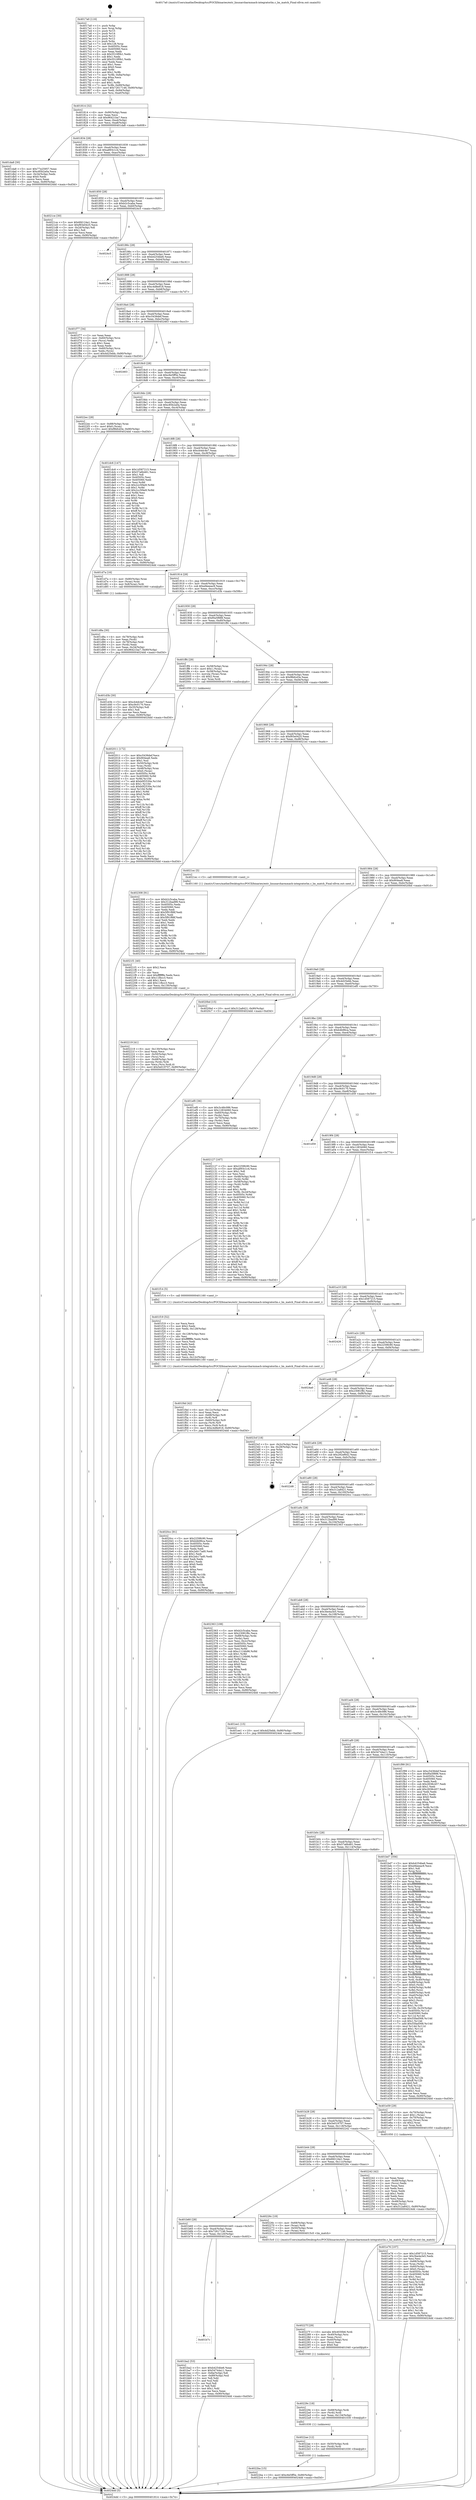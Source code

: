 digraph "0x4017a0" {
  label = "0x4017a0 (/mnt/c/Users/mathe/Desktop/tcc/POCII/binaries/extr_linuxarcharmmach-integratorlm.c_lm_match_Final-ollvm.out::main(0))"
  labelloc = "t"
  node[shape=record]

  Entry [label="",width=0.3,height=0.3,shape=circle,fillcolor=black,style=filled]
  "0x401814" [label="{
     0x401814 [32]\l
     | [instrs]\l
     &nbsp;&nbsp;0x401814 \<+6\>: mov -0x90(%rbp),%eax\l
     &nbsp;&nbsp;0x40181a \<+2\>: mov %eax,%ecx\l
     &nbsp;&nbsp;0x40181c \<+6\>: sub $0x96421ba7,%ecx\l
     &nbsp;&nbsp;0x401822 \<+6\>: mov %eax,-0xa4(%rbp)\l
     &nbsp;&nbsp;0x401828 \<+6\>: mov %ecx,-0xa8(%rbp)\l
     &nbsp;&nbsp;0x40182e \<+6\>: je 0000000000401da8 \<main+0x608\>\l
  }"]
  "0x401da8" [label="{
     0x401da8 [30]\l
     | [instrs]\l
     &nbsp;&nbsp;0x401da8 \<+5\>: mov $0x77e25957,%eax\l
     &nbsp;&nbsp;0x401dad \<+5\>: mov $0xc85b2a0a,%ecx\l
     &nbsp;&nbsp;0x401db2 \<+3\>: mov -0x34(%rbp),%edx\l
     &nbsp;&nbsp;0x401db5 \<+3\>: cmp $0x0,%edx\l
     &nbsp;&nbsp;0x401db8 \<+3\>: cmove %ecx,%eax\l
     &nbsp;&nbsp;0x401dbb \<+6\>: mov %eax,-0x90(%rbp)\l
     &nbsp;&nbsp;0x401dc1 \<+5\>: jmp 00000000004024dd \<main+0xd3d\>\l
  }"]
  "0x401834" [label="{
     0x401834 [28]\l
     | [instrs]\l
     &nbsp;&nbsp;0x401834 \<+5\>: jmp 0000000000401839 \<main+0x99\>\l
     &nbsp;&nbsp;0x401839 \<+6\>: mov -0xa4(%rbp),%eax\l
     &nbsp;&nbsp;0x40183f \<+5\>: sub $0xa893c1c4,%eax\l
     &nbsp;&nbsp;0x401844 \<+6\>: mov %eax,-0xac(%rbp)\l
     &nbsp;&nbsp;0x40184a \<+6\>: je 00000000004021ce \<main+0xa2e\>\l
  }"]
  Exit [label="",width=0.3,height=0.3,shape=circle,fillcolor=black,style=filled,peripheries=2]
  "0x4021ce" [label="{
     0x4021ce [30]\l
     | [instrs]\l
     &nbsp;&nbsp;0x4021ce \<+5\>: mov $0x6fd124e1,%eax\l
     &nbsp;&nbsp;0x4021d3 \<+5\>: mov $0xf93e0425,%ecx\l
     &nbsp;&nbsp;0x4021d8 \<+3\>: mov -0x2d(%rbp),%dl\l
     &nbsp;&nbsp;0x4021db \<+3\>: test $0x1,%dl\l
     &nbsp;&nbsp;0x4021de \<+3\>: cmovne %ecx,%eax\l
     &nbsp;&nbsp;0x4021e1 \<+6\>: mov %eax,-0x90(%rbp)\l
     &nbsp;&nbsp;0x4021e7 \<+5\>: jmp 00000000004024dd \<main+0xd3d\>\l
  }"]
  "0x401850" [label="{
     0x401850 [28]\l
     | [instrs]\l
     &nbsp;&nbsp;0x401850 \<+5\>: jmp 0000000000401855 \<main+0xb5\>\l
     &nbsp;&nbsp;0x401855 \<+6\>: mov -0xa4(%rbp),%eax\l
     &nbsp;&nbsp;0x40185b \<+5\>: sub $0xb2c5caba,%eax\l
     &nbsp;&nbsp;0x401860 \<+6\>: mov %eax,-0xb0(%rbp)\l
     &nbsp;&nbsp;0x401866 \<+6\>: je 00000000004024c5 \<main+0xd25\>\l
  }"]
  "0x4022ba" [label="{
     0x4022ba [15]\l
     | [instrs]\l
     &nbsp;&nbsp;0x4022ba \<+10\>: movl $0xc6e5ff5e,-0x90(%rbp)\l
     &nbsp;&nbsp;0x4022c4 \<+5\>: jmp 00000000004024dd \<main+0xd3d\>\l
  }"]
  "0x4024c5" [label="{
     0x4024c5\l
  }", style=dashed]
  "0x40186c" [label="{
     0x40186c [28]\l
     | [instrs]\l
     &nbsp;&nbsp;0x40186c \<+5\>: jmp 0000000000401871 \<main+0xd1\>\l
     &nbsp;&nbsp;0x401871 \<+6\>: mov -0xa4(%rbp),%eax\l
     &nbsp;&nbsp;0x401877 \<+5\>: sub $0xb4254be6,%eax\l
     &nbsp;&nbsp;0x40187c \<+6\>: mov %eax,-0xb4(%rbp)\l
     &nbsp;&nbsp;0x401882 \<+6\>: je 00000000004023e1 \<main+0xc41\>\l
  }"]
  "0x4022ae" [label="{
     0x4022ae [12]\l
     | [instrs]\l
     &nbsp;&nbsp;0x4022ae \<+4\>: mov -0x50(%rbp),%rdi\l
     &nbsp;&nbsp;0x4022b2 \<+3\>: mov (%rdi),%rdi\l
     &nbsp;&nbsp;0x4022b5 \<+5\>: call 0000000000401030 \<free@plt\>\l
     | [calls]\l
     &nbsp;&nbsp;0x401030 \{1\} (unknown)\l
  }"]
  "0x4023e1" [label="{
     0x4023e1\l
  }", style=dashed]
  "0x401888" [label="{
     0x401888 [28]\l
     | [instrs]\l
     &nbsp;&nbsp;0x401888 \<+5\>: jmp 000000000040188d \<main+0xed\>\l
     &nbsp;&nbsp;0x40188d \<+6\>: mov -0xa4(%rbp),%eax\l
     &nbsp;&nbsp;0x401893 \<+5\>: sub $0xc4d8e918,%eax\l
     &nbsp;&nbsp;0x401898 \<+6\>: mov %eax,-0xb8(%rbp)\l
     &nbsp;&nbsp;0x40189e \<+6\>: je 0000000000401f77 \<main+0x7d7\>\l
  }"]
  "0x40229c" [label="{
     0x40229c [18]\l
     | [instrs]\l
     &nbsp;&nbsp;0x40229c \<+4\>: mov -0x68(%rbp),%rdi\l
     &nbsp;&nbsp;0x4022a0 \<+3\>: mov (%rdi),%rdi\l
     &nbsp;&nbsp;0x4022a3 \<+6\>: mov %eax,-0x134(%rbp)\l
     &nbsp;&nbsp;0x4022a9 \<+5\>: call 0000000000401030 \<free@plt\>\l
     | [calls]\l
     &nbsp;&nbsp;0x401030 \{1\} (unknown)\l
  }"]
  "0x401f77" [label="{
     0x401f77 [34]\l
     | [instrs]\l
     &nbsp;&nbsp;0x401f77 \<+2\>: xor %eax,%eax\l
     &nbsp;&nbsp;0x401f79 \<+4\>: mov -0x60(%rbp),%rcx\l
     &nbsp;&nbsp;0x401f7d \<+2\>: mov (%rcx),%edx\l
     &nbsp;&nbsp;0x401f7f \<+3\>: sub $0x1,%eax\l
     &nbsp;&nbsp;0x401f82 \<+2\>: sub %eax,%edx\l
     &nbsp;&nbsp;0x401f84 \<+4\>: mov -0x60(%rbp),%rcx\l
     &nbsp;&nbsp;0x401f88 \<+2\>: mov %edx,(%rcx)\l
     &nbsp;&nbsp;0x401f8a \<+10\>: movl $0x4d25ebb,-0x90(%rbp)\l
     &nbsp;&nbsp;0x401f94 \<+5\>: jmp 00000000004024dd \<main+0xd3d\>\l
  }"]
  "0x4018a4" [label="{
     0x4018a4 [28]\l
     | [instrs]\l
     &nbsp;&nbsp;0x4018a4 \<+5\>: jmp 00000000004018a9 \<main+0x109\>\l
     &nbsp;&nbsp;0x4018a9 \<+6\>: mov -0xa4(%rbp),%eax\l
     &nbsp;&nbsp;0x4018af \<+5\>: sub $0xc5436def,%eax\l
     &nbsp;&nbsp;0x4018b4 \<+6\>: mov %eax,-0xbc(%rbp)\l
     &nbsp;&nbsp;0x4018ba \<+6\>: je 0000000000402463 \<main+0xcc3\>\l
  }"]
  "0x40227f" [label="{
     0x40227f [29]\l
     | [instrs]\l
     &nbsp;&nbsp;0x40227f \<+10\>: movabs $0x4030b6,%rdi\l
     &nbsp;&nbsp;0x402289 \<+4\>: mov -0x40(%rbp),%rsi\l
     &nbsp;&nbsp;0x40228d \<+2\>: mov %eax,(%rsi)\l
     &nbsp;&nbsp;0x40228f \<+4\>: mov -0x40(%rbp),%rsi\l
     &nbsp;&nbsp;0x402293 \<+2\>: mov (%rsi),%esi\l
     &nbsp;&nbsp;0x402295 \<+2\>: mov $0x0,%al\l
     &nbsp;&nbsp;0x402297 \<+5\>: call 0000000000401040 \<printf@plt\>\l
     | [calls]\l
     &nbsp;&nbsp;0x401040 \{1\} (unknown)\l
  }"]
  "0x402463" [label="{
     0x402463\l
  }", style=dashed]
  "0x4018c0" [label="{
     0x4018c0 [28]\l
     | [instrs]\l
     &nbsp;&nbsp;0x4018c0 \<+5\>: jmp 00000000004018c5 \<main+0x125\>\l
     &nbsp;&nbsp;0x4018c5 \<+6\>: mov -0xa4(%rbp),%eax\l
     &nbsp;&nbsp;0x4018cb \<+5\>: sub $0xc6e5ff5e,%eax\l
     &nbsp;&nbsp;0x4018d0 \<+6\>: mov %eax,-0xc0(%rbp)\l
     &nbsp;&nbsp;0x4018d6 \<+6\>: je 00000000004022ec \<main+0xb4c\>\l
  }"]
  "0x402219" [label="{
     0x402219 [41]\l
     | [instrs]\l
     &nbsp;&nbsp;0x402219 \<+6\>: mov -0x130(%rbp),%ecx\l
     &nbsp;&nbsp;0x40221f \<+3\>: imul %eax,%ecx\l
     &nbsp;&nbsp;0x402222 \<+4\>: mov -0x50(%rbp),%rsi\l
     &nbsp;&nbsp;0x402226 \<+3\>: mov (%rsi),%rsi\l
     &nbsp;&nbsp;0x402229 \<+4\>: mov -0x48(%rbp),%rdi\l
     &nbsp;&nbsp;0x40222d \<+3\>: movslq (%rdi),%rdi\l
     &nbsp;&nbsp;0x402230 \<+3\>: mov %ecx,(%rsi,%rdi,4)\l
     &nbsp;&nbsp;0x402233 \<+10\>: movl $0x5e019707,-0x90(%rbp)\l
     &nbsp;&nbsp;0x40223d \<+5\>: jmp 00000000004024dd \<main+0xd3d\>\l
  }"]
  "0x4022ec" [label="{
     0x4022ec [28]\l
     | [instrs]\l
     &nbsp;&nbsp;0x4022ec \<+7\>: mov -0x88(%rbp),%rax\l
     &nbsp;&nbsp;0x4022f3 \<+6\>: movl $0x0,(%rax)\l
     &nbsp;&nbsp;0x4022f9 \<+10\>: movl $0xf8bfcd3e,-0x90(%rbp)\l
     &nbsp;&nbsp;0x402303 \<+5\>: jmp 00000000004024dd \<main+0xd3d\>\l
  }"]
  "0x4018dc" [label="{
     0x4018dc [28]\l
     | [instrs]\l
     &nbsp;&nbsp;0x4018dc \<+5\>: jmp 00000000004018e1 \<main+0x141\>\l
     &nbsp;&nbsp;0x4018e1 \<+6\>: mov -0xa4(%rbp),%eax\l
     &nbsp;&nbsp;0x4018e7 \<+5\>: sub $0xc85b2a0a,%eax\l
     &nbsp;&nbsp;0x4018ec \<+6\>: mov %eax,-0xc4(%rbp)\l
     &nbsp;&nbsp;0x4018f2 \<+6\>: je 0000000000401dc6 \<main+0x626\>\l
  }"]
  "0x4021f1" [label="{
     0x4021f1 [40]\l
     | [instrs]\l
     &nbsp;&nbsp;0x4021f1 \<+5\>: mov $0x2,%ecx\l
     &nbsp;&nbsp;0x4021f6 \<+1\>: cltd\l
     &nbsp;&nbsp;0x4021f7 \<+2\>: idiv %ecx\l
     &nbsp;&nbsp;0x4021f9 \<+6\>: imul $0xfffffffe,%edx,%ecx\l
     &nbsp;&nbsp;0x4021ff \<+6\>: sub $0x11fbcc3,%ecx\l
     &nbsp;&nbsp;0x402205 \<+3\>: add $0x1,%ecx\l
     &nbsp;&nbsp;0x402208 \<+6\>: add $0x11fbcc3,%ecx\l
     &nbsp;&nbsp;0x40220e \<+6\>: mov %ecx,-0x130(%rbp)\l
     &nbsp;&nbsp;0x402214 \<+5\>: call 0000000000401160 \<next_i\>\l
     | [calls]\l
     &nbsp;&nbsp;0x401160 \{1\} (/mnt/c/Users/mathe/Desktop/tcc/POCII/binaries/extr_linuxarcharmmach-integratorlm.c_lm_match_Final-ollvm.out::next_i)\l
  }"]
  "0x401dc6" [label="{
     0x401dc6 [147]\l
     | [instrs]\l
     &nbsp;&nbsp;0x401dc6 \<+5\>: mov $0x1d587215,%eax\l
     &nbsp;&nbsp;0x401dcb \<+5\>: mov $0x57a6b461,%ecx\l
     &nbsp;&nbsp;0x401dd0 \<+2\>: mov $0x1,%dl\l
     &nbsp;&nbsp;0x401dd2 \<+7\>: mov 0x40505c,%esi\l
     &nbsp;&nbsp;0x401dd9 \<+7\>: mov 0x405060,%edi\l
     &nbsp;&nbsp;0x401de0 \<+3\>: mov %esi,%r8d\l
     &nbsp;&nbsp;0x401de3 \<+7\>: sub $0x2cc5f4e9,%r8d\l
     &nbsp;&nbsp;0x401dea \<+4\>: sub $0x1,%r8d\l
     &nbsp;&nbsp;0x401dee \<+7\>: add $0x2cc5f4e9,%r8d\l
     &nbsp;&nbsp;0x401df5 \<+4\>: imul %r8d,%esi\l
     &nbsp;&nbsp;0x401df9 \<+3\>: and $0x1,%esi\l
     &nbsp;&nbsp;0x401dfc \<+3\>: cmp $0x0,%esi\l
     &nbsp;&nbsp;0x401dff \<+4\>: sete %r9b\l
     &nbsp;&nbsp;0x401e03 \<+3\>: cmp $0xa,%edi\l
     &nbsp;&nbsp;0x401e06 \<+4\>: setl %r10b\l
     &nbsp;&nbsp;0x401e0a \<+3\>: mov %r9b,%r11b\l
     &nbsp;&nbsp;0x401e0d \<+4\>: xor $0xff,%r11b\l
     &nbsp;&nbsp;0x401e11 \<+3\>: mov %r10b,%bl\l
     &nbsp;&nbsp;0x401e14 \<+3\>: xor $0xff,%bl\l
     &nbsp;&nbsp;0x401e17 \<+3\>: xor $0x1,%dl\l
     &nbsp;&nbsp;0x401e1a \<+3\>: mov %r11b,%r14b\l
     &nbsp;&nbsp;0x401e1d \<+4\>: and $0xff,%r14b\l
     &nbsp;&nbsp;0x401e21 \<+3\>: and %dl,%r9b\l
     &nbsp;&nbsp;0x401e24 \<+3\>: mov %bl,%r15b\l
     &nbsp;&nbsp;0x401e27 \<+4\>: and $0xff,%r15b\l
     &nbsp;&nbsp;0x401e2b \<+3\>: and %dl,%r10b\l
     &nbsp;&nbsp;0x401e2e \<+3\>: or %r9b,%r14b\l
     &nbsp;&nbsp;0x401e31 \<+3\>: or %r10b,%r15b\l
     &nbsp;&nbsp;0x401e34 \<+3\>: xor %r15b,%r14b\l
     &nbsp;&nbsp;0x401e37 \<+3\>: or %bl,%r11b\l
     &nbsp;&nbsp;0x401e3a \<+4\>: xor $0xff,%r11b\l
     &nbsp;&nbsp;0x401e3e \<+3\>: or $0x1,%dl\l
     &nbsp;&nbsp;0x401e41 \<+3\>: and %dl,%r11b\l
     &nbsp;&nbsp;0x401e44 \<+3\>: or %r11b,%r14b\l
     &nbsp;&nbsp;0x401e47 \<+4\>: test $0x1,%r14b\l
     &nbsp;&nbsp;0x401e4b \<+3\>: cmovne %ecx,%eax\l
     &nbsp;&nbsp;0x401e4e \<+6\>: mov %eax,-0x90(%rbp)\l
     &nbsp;&nbsp;0x401e54 \<+5\>: jmp 00000000004024dd \<main+0xd3d\>\l
  }"]
  "0x4018f8" [label="{
     0x4018f8 [28]\l
     | [instrs]\l
     &nbsp;&nbsp;0x4018f8 \<+5\>: jmp 00000000004018fd \<main+0x15d\>\l
     &nbsp;&nbsp;0x4018fd \<+6\>: mov -0xa4(%rbp),%eax\l
     &nbsp;&nbsp;0x401903 \<+5\>: sub $0xcb4dc4e7,%eax\l
     &nbsp;&nbsp;0x401908 \<+6\>: mov %eax,-0xc8(%rbp)\l
     &nbsp;&nbsp;0x40190e \<+6\>: je 0000000000401d7a \<main+0x5da\>\l
  }"]
  "0x402011" [label="{
     0x402011 [172]\l
     | [instrs]\l
     &nbsp;&nbsp;0x402011 \<+5\>: mov $0xc5436def,%ecx\l
     &nbsp;&nbsp;0x402016 \<+5\>: mov $0x904ea8,%edx\l
     &nbsp;&nbsp;0x40201b \<+3\>: mov $0x1,%sil\l
     &nbsp;&nbsp;0x40201e \<+4\>: mov -0x50(%rbp),%rdi\l
     &nbsp;&nbsp;0x402022 \<+3\>: mov %rax,(%rdi)\l
     &nbsp;&nbsp;0x402025 \<+4\>: mov -0x48(%rbp),%rax\l
     &nbsp;&nbsp;0x402029 \<+6\>: movl $0x0,(%rax)\l
     &nbsp;&nbsp;0x40202f \<+8\>: mov 0x40505c,%r8d\l
     &nbsp;&nbsp;0x402037 \<+8\>: mov 0x405060,%r9d\l
     &nbsp;&nbsp;0x40203f \<+3\>: mov %r8d,%r10d\l
     &nbsp;&nbsp;0x402042 \<+7\>: add $0xb0f2530e,%r10d\l
     &nbsp;&nbsp;0x402049 \<+4\>: sub $0x1,%r10d\l
     &nbsp;&nbsp;0x40204d \<+7\>: sub $0xb0f2530e,%r10d\l
     &nbsp;&nbsp;0x402054 \<+4\>: imul %r10d,%r8d\l
     &nbsp;&nbsp;0x402058 \<+4\>: and $0x1,%r8d\l
     &nbsp;&nbsp;0x40205c \<+4\>: cmp $0x0,%r8d\l
     &nbsp;&nbsp;0x402060 \<+4\>: sete %r11b\l
     &nbsp;&nbsp;0x402064 \<+4\>: cmp $0xa,%r9d\l
     &nbsp;&nbsp;0x402068 \<+3\>: setl %bl\l
     &nbsp;&nbsp;0x40206b \<+3\>: mov %r11b,%r14b\l
     &nbsp;&nbsp;0x40206e \<+4\>: xor $0xff,%r14b\l
     &nbsp;&nbsp;0x402072 \<+3\>: mov %bl,%r15b\l
     &nbsp;&nbsp;0x402075 \<+4\>: xor $0xff,%r15b\l
     &nbsp;&nbsp;0x402079 \<+4\>: xor $0x1,%sil\l
     &nbsp;&nbsp;0x40207d \<+3\>: mov %r14b,%r12b\l
     &nbsp;&nbsp;0x402080 \<+4\>: and $0xff,%r12b\l
     &nbsp;&nbsp;0x402084 \<+3\>: and %sil,%r11b\l
     &nbsp;&nbsp;0x402087 \<+3\>: mov %r15b,%r13b\l
     &nbsp;&nbsp;0x40208a \<+4\>: and $0xff,%r13b\l
     &nbsp;&nbsp;0x40208e \<+3\>: and %sil,%bl\l
     &nbsp;&nbsp;0x402091 \<+3\>: or %r11b,%r12b\l
     &nbsp;&nbsp;0x402094 \<+3\>: or %bl,%r13b\l
     &nbsp;&nbsp;0x402097 \<+3\>: xor %r13b,%r12b\l
     &nbsp;&nbsp;0x40209a \<+3\>: or %r15b,%r14b\l
     &nbsp;&nbsp;0x40209d \<+4\>: xor $0xff,%r14b\l
     &nbsp;&nbsp;0x4020a1 \<+4\>: or $0x1,%sil\l
     &nbsp;&nbsp;0x4020a5 \<+3\>: and %sil,%r14b\l
     &nbsp;&nbsp;0x4020a8 \<+3\>: or %r14b,%r12b\l
     &nbsp;&nbsp;0x4020ab \<+4\>: test $0x1,%r12b\l
     &nbsp;&nbsp;0x4020af \<+3\>: cmovne %edx,%ecx\l
     &nbsp;&nbsp;0x4020b2 \<+6\>: mov %ecx,-0x90(%rbp)\l
     &nbsp;&nbsp;0x4020b8 \<+5\>: jmp 00000000004024dd \<main+0xd3d\>\l
  }"]
  "0x401d7a" [label="{
     0x401d7a [16]\l
     | [instrs]\l
     &nbsp;&nbsp;0x401d7a \<+4\>: mov -0x80(%rbp),%rax\l
     &nbsp;&nbsp;0x401d7e \<+3\>: mov (%rax),%rax\l
     &nbsp;&nbsp;0x401d81 \<+4\>: mov 0x8(%rax),%rdi\l
     &nbsp;&nbsp;0x401d85 \<+5\>: call 0000000000401060 \<atoi@plt\>\l
     | [calls]\l
     &nbsp;&nbsp;0x401060 \{1\} (unknown)\l
  }"]
  "0x401914" [label="{
     0x401914 [28]\l
     | [instrs]\l
     &nbsp;&nbsp;0x401914 \<+5\>: jmp 0000000000401919 \<main+0x179\>\l
     &nbsp;&nbsp;0x401919 \<+6\>: mov -0xa4(%rbp),%eax\l
     &nbsp;&nbsp;0x40191f \<+5\>: sub $0xe9eeeac9,%eax\l
     &nbsp;&nbsp;0x401924 \<+6\>: mov %eax,-0xcc(%rbp)\l
     &nbsp;&nbsp;0x40192a \<+6\>: je 0000000000401d3b \<main+0x59b\>\l
  }"]
  "0x401f4d" [label="{
     0x401f4d [42]\l
     | [instrs]\l
     &nbsp;&nbsp;0x401f4d \<+6\>: mov -0x12c(%rbp),%ecx\l
     &nbsp;&nbsp;0x401f53 \<+3\>: imul %eax,%ecx\l
     &nbsp;&nbsp;0x401f56 \<+4\>: mov -0x68(%rbp),%r8\l
     &nbsp;&nbsp;0x401f5a \<+3\>: mov (%r8),%r8\l
     &nbsp;&nbsp;0x401f5d \<+4\>: mov -0x60(%rbp),%r9\l
     &nbsp;&nbsp;0x401f61 \<+3\>: movslq (%r9),%r9\l
     &nbsp;&nbsp;0x401f64 \<+4\>: mov %ecx,(%r8,%r9,4)\l
     &nbsp;&nbsp;0x401f68 \<+10\>: movl $0xc4d8e918,-0x90(%rbp)\l
     &nbsp;&nbsp;0x401f72 \<+5\>: jmp 00000000004024dd \<main+0xd3d\>\l
  }"]
  "0x401d3b" [label="{
     0x401d3b [30]\l
     | [instrs]\l
     &nbsp;&nbsp;0x401d3b \<+5\>: mov $0xcb4dc4e7,%eax\l
     &nbsp;&nbsp;0x401d40 \<+5\>: mov $0xc9c0170,%ecx\l
     &nbsp;&nbsp;0x401d45 \<+3\>: mov -0x35(%rbp),%dl\l
     &nbsp;&nbsp;0x401d48 \<+3\>: test $0x1,%dl\l
     &nbsp;&nbsp;0x401d4b \<+3\>: cmovne %ecx,%eax\l
     &nbsp;&nbsp;0x401d4e \<+6\>: mov %eax,-0x90(%rbp)\l
     &nbsp;&nbsp;0x401d54 \<+5\>: jmp 00000000004024dd \<main+0xd3d\>\l
  }"]
  "0x401930" [label="{
     0x401930 [28]\l
     | [instrs]\l
     &nbsp;&nbsp;0x401930 \<+5\>: jmp 0000000000401935 \<main+0x195\>\l
     &nbsp;&nbsp;0x401935 \<+6\>: mov -0xa4(%rbp),%eax\l
     &nbsp;&nbsp;0x40193b \<+5\>: sub $0xf0a5f888,%eax\l
     &nbsp;&nbsp;0x401940 \<+6\>: mov %eax,-0xd0(%rbp)\l
     &nbsp;&nbsp;0x401946 \<+6\>: je 0000000000401ff4 \<main+0x854\>\l
  }"]
  "0x401f19" [label="{
     0x401f19 [52]\l
     | [instrs]\l
     &nbsp;&nbsp;0x401f19 \<+2\>: xor %ecx,%ecx\l
     &nbsp;&nbsp;0x401f1b \<+5\>: mov $0x2,%edx\l
     &nbsp;&nbsp;0x401f20 \<+6\>: mov %edx,-0x128(%rbp)\l
     &nbsp;&nbsp;0x401f26 \<+1\>: cltd\l
     &nbsp;&nbsp;0x401f27 \<+6\>: mov -0x128(%rbp),%esi\l
     &nbsp;&nbsp;0x401f2d \<+2\>: idiv %esi\l
     &nbsp;&nbsp;0x401f2f \<+6\>: imul $0xfffffffe,%edx,%edx\l
     &nbsp;&nbsp;0x401f35 \<+2\>: mov %ecx,%edi\l
     &nbsp;&nbsp;0x401f37 \<+2\>: sub %edx,%edi\l
     &nbsp;&nbsp;0x401f39 \<+2\>: mov %ecx,%edx\l
     &nbsp;&nbsp;0x401f3b \<+3\>: sub $0x1,%edx\l
     &nbsp;&nbsp;0x401f3e \<+2\>: add %edx,%edi\l
     &nbsp;&nbsp;0x401f40 \<+2\>: sub %edi,%ecx\l
     &nbsp;&nbsp;0x401f42 \<+6\>: mov %ecx,-0x12c(%rbp)\l
     &nbsp;&nbsp;0x401f48 \<+5\>: call 0000000000401160 \<next_i\>\l
     | [calls]\l
     &nbsp;&nbsp;0x401160 \{1\} (/mnt/c/Users/mathe/Desktop/tcc/POCII/binaries/extr_linuxarcharmmach-integratorlm.c_lm_match_Final-ollvm.out::next_i)\l
  }"]
  "0x401ff4" [label="{
     0x401ff4 [29]\l
     | [instrs]\l
     &nbsp;&nbsp;0x401ff4 \<+4\>: mov -0x58(%rbp),%rax\l
     &nbsp;&nbsp;0x401ff8 \<+6\>: movl $0x1,(%rax)\l
     &nbsp;&nbsp;0x401ffe \<+4\>: mov -0x58(%rbp),%rax\l
     &nbsp;&nbsp;0x402002 \<+3\>: movslq (%rax),%rax\l
     &nbsp;&nbsp;0x402005 \<+4\>: shl $0x2,%rax\l
     &nbsp;&nbsp;0x402009 \<+3\>: mov %rax,%rdi\l
     &nbsp;&nbsp;0x40200c \<+5\>: call 0000000000401050 \<malloc@plt\>\l
     | [calls]\l
     &nbsp;&nbsp;0x401050 \{1\} (unknown)\l
  }"]
  "0x40194c" [label="{
     0x40194c [28]\l
     | [instrs]\l
     &nbsp;&nbsp;0x40194c \<+5\>: jmp 0000000000401951 \<main+0x1b1\>\l
     &nbsp;&nbsp;0x401951 \<+6\>: mov -0xa4(%rbp),%eax\l
     &nbsp;&nbsp;0x401957 \<+5\>: sub $0xf8bfcd3e,%eax\l
     &nbsp;&nbsp;0x40195c \<+6\>: mov %eax,-0xd4(%rbp)\l
     &nbsp;&nbsp;0x401962 \<+6\>: je 0000000000402308 \<main+0xb68\>\l
  }"]
  "0x401e76" [label="{
     0x401e76 [107]\l
     | [instrs]\l
     &nbsp;&nbsp;0x401e76 \<+5\>: mov $0x1d587215,%ecx\l
     &nbsp;&nbsp;0x401e7b \<+5\>: mov $0x3be4a3e5,%edx\l
     &nbsp;&nbsp;0x401e80 \<+2\>: xor %esi,%esi\l
     &nbsp;&nbsp;0x401e82 \<+4\>: mov -0x68(%rbp),%rdi\l
     &nbsp;&nbsp;0x401e86 \<+3\>: mov %rax,(%rdi)\l
     &nbsp;&nbsp;0x401e89 \<+4\>: mov -0x60(%rbp),%rax\l
     &nbsp;&nbsp;0x401e8d \<+6\>: movl $0x0,(%rax)\l
     &nbsp;&nbsp;0x401e93 \<+8\>: mov 0x40505c,%r8d\l
     &nbsp;&nbsp;0x401e9b \<+8\>: mov 0x405060,%r9d\l
     &nbsp;&nbsp;0x401ea3 \<+3\>: sub $0x1,%esi\l
     &nbsp;&nbsp;0x401ea6 \<+3\>: mov %r8d,%r10d\l
     &nbsp;&nbsp;0x401ea9 \<+3\>: add %esi,%r10d\l
     &nbsp;&nbsp;0x401eac \<+4\>: imul %r10d,%r8d\l
     &nbsp;&nbsp;0x401eb0 \<+4\>: and $0x1,%r8d\l
     &nbsp;&nbsp;0x401eb4 \<+4\>: cmp $0x0,%r8d\l
     &nbsp;&nbsp;0x401eb8 \<+4\>: sete %r11b\l
     &nbsp;&nbsp;0x401ebc \<+4\>: cmp $0xa,%r9d\l
     &nbsp;&nbsp;0x401ec0 \<+3\>: setl %bl\l
     &nbsp;&nbsp;0x401ec3 \<+3\>: mov %r11b,%r14b\l
     &nbsp;&nbsp;0x401ec6 \<+3\>: and %bl,%r14b\l
     &nbsp;&nbsp;0x401ec9 \<+3\>: xor %bl,%r11b\l
     &nbsp;&nbsp;0x401ecc \<+3\>: or %r11b,%r14b\l
     &nbsp;&nbsp;0x401ecf \<+4\>: test $0x1,%r14b\l
     &nbsp;&nbsp;0x401ed3 \<+3\>: cmovne %edx,%ecx\l
     &nbsp;&nbsp;0x401ed6 \<+6\>: mov %ecx,-0x90(%rbp)\l
     &nbsp;&nbsp;0x401edc \<+5\>: jmp 00000000004024dd \<main+0xd3d\>\l
  }"]
  "0x402308" [label="{
     0x402308 [91]\l
     | [instrs]\l
     &nbsp;&nbsp;0x402308 \<+5\>: mov $0xb2c5caba,%eax\l
     &nbsp;&nbsp;0x40230d \<+5\>: mov $0x312bad99,%ecx\l
     &nbsp;&nbsp;0x402312 \<+7\>: mov 0x40505c,%edx\l
     &nbsp;&nbsp;0x402319 \<+7\>: mov 0x405060,%esi\l
     &nbsp;&nbsp;0x402320 \<+2\>: mov %edx,%edi\l
     &nbsp;&nbsp;0x402322 \<+6\>: add $0x5f91f88f,%edi\l
     &nbsp;&nbsp;0x402328 \<+3\>: sub $0x1,%edi\l
     &nbsp;&nbsp;0x40232b \<+6\>: sub $0x5f91f88f,%edi\l
     &nbsp;&nbsp;0x402331 \<+3\>: imul %edi,%edx\l
     &nbsp;&nbsp;0x402334 \<+3\>: and $0x1,%edx\l
     &nbsp;&nbsp;0x402337 \<+3\>: cmp $0x0,%edx\l
     &nbsp;&nbsp;0x40233a \<+4\>: sete %r8b\l
     &nbsp;&nbsp;0x40233e \<+3\>: cmp $0xa,%esi\l
     &nbsp;&nbsp;0x402341 \<+4\>: setl %r9b\l
     &nbsp;&nbsp;0x402345 \<+3\>: mov %r8b,%r10b\l
     &nbsp;&nbsp;0x402348 \<+3\>: and %r9b,%r10b\l
     &nbsp;&nbsp;0x40234b \<+3\>: xor %r9b,%r8b\l
     &nbsp;&nbsp;0x40234e \<+3\>: or %r8b,%r10b\l
     &nbsp;&nbsp;0x402351 \<+4\>: test $0x1,%r10b\l
     &nbsp;&nbsp;0x402355 \<+3\>: cmovne %ecx,%eax\l
     &nbsp;&nbsp;0x402358 \<+6\>: mov %eax,-0x90(%rbp)\l
     &nbsp;&nbsp;0x40235e \<+5\>: jmp 00000000004024dd \<main+0xd3d\>\l
  }"]
  "0x401968" [label="{
     0x401968 [28]\l
     | [instrs]\l
     &nbsp;&nbsp;0x401968 \<+5\>: jmp 000000000040196d \<main+0x1cd\>\l
     &nbsp;&nbsp;0x40196d \<+6\>: mov -0xa4(%rbp),%eax\l
     &nbsp;&nbsp;0x401973 \<+5\>: sub $0xf93e0425,%eax\l
     &nbsp;&nbsp;0x401978 \<+6\>: mov %eax,-0xd8(%rbp)\l
     &nbsp;&nbsp;0x40197e \<+6\>: je 00000000004021ec \<main+0xa4c\>\l
  }"]
  "0x401d8a" [label="{
     0x401d8a [30]\l
     | [instrs]\l
     &nbsp;&nbsp;0x401d8a \<+4\>: mov -0x78(%rbp),%rdi\l
     &nbsp;&nbsp;0x401d8e \<+2\>: mov %eax,(%rdi)\l
     &nbsp;&nbsp;0x401d90 \<+4\>: mov -0x78(%rbp),%rdi\l
     &nbsp;&nbsp;0x401d94 \<+2\>: mov (%rdi),%eax\l
     &nbsp;&nbsp;0x401d96 \<+3\>: mov %eax,-0x34(%rbp)\l
     &nbsp;&nbsp;0x401d99 \<+10\>: movl $0x96421ba7,-0x90(%rbp)\l
     &nbsp;&nbsp;0x401da3 \<+5\>: jmp 00000000004024dd \<main+0xd3d\>\l
  }"]
  "0x4021ec" [label="{
     0x4021ec [5]\l
     | [instrs]\l
     &nbsp;&nbsp;0x4021ec \<+5\>: call 0000000000401160 \<next_i\>\l
     | [calls]\l
     &nbsp;&nbsp;0x401160 \{1\} (/mnt/c/Users/mathe/Desktop/tcc/POCII/binaries/extr_linuxarcharmmach-integratorlm.c_lm_match_Final-ollvm.out::next_i)\l
  }"]
  "0x401984" [label="{
     0x401984 [28]\l
     | [instrs]\l
     &nbsp;&nbsp;0x401984 \<+5\>: jmp 0000000000401989 \<main+0x1e9\>\l
     &nbsp;&nbsp;0x401989 \<+6\>: mov -0xa4(%rbp),%eax\l
     &nbsp;&nbsp;0x40198f \<+5\>: sub $0x904ea8,%eax\l
     &nbsp;&nbsp;0x401994 \<+6\>: mov %eax,-0xdc(%rbp)\l
     &nbsp;&nbsp;0x40199a \<+6\>: je 00000000004020bd \<main+0x91d\>\l
  }"]
  "0x4017a0" [label="{
     0x4017a0 [116]\l
     | [instrs]\l
     &nbsp;&nbsp;0x4017a0 \<+1\>: push %rbp\l
     &nbsp;&nbsp;0x4017a1 \<+3\>: mov %rsp,%rbp\l
     &nbsp;&nbsp;0x4017a4 \<+2\>: push %r15\l
     &nbsp;&nbsp;0x4017a6 \<+2\>: push %r14\l
     &nbsp;&nbsp;0x4017a8 \<+2\>: push %r13\l
     &nbsp;&nbsp;0x4017aa \<+2\>: push %r12\l
     &nbsp;&nbsp;0x4017ac \<+1\>: push %rbx\l
     &nbsp;&nbsp;0x4017ad \<+7\>: sub $0x128,%rsp\l
     &nbsp;&nbsp;0x4017b4 \<+7\>: mov 0x40505c,%eax\l
     &nbsp;&nbsp;0x4017bb \<+7\>: mov 0x405060,%ecx\l
     &nbsp;&nbsp;0x4017c2 \<+2\>: mov %eax,%edx\l
     &nbsp;&nbsp;0x4017c4 \<+6\>: sub $0x5510f0b1,%edx\l
     &nbsp;&nbsp;0x4017ca \<+3\>: sub $0x1,%edx\l
     &nbsp;&nbsp;0x4017cd \<+6\>: add $0x5510f0b1,%edx\l
     &nbsp;&nbsp;0x4017d3 \<+3\>: imul %edx,%eax\l
     &nbsp;&nbsp;0x4017d6 \<+3\>: and $0x1,%eax\l
     &nbsp;&nbsp;0x4017d9 \<+3\>: cmp $0x0,%eax\l
     &nbsp;&nbsp;0x4017dc \<+4\>: sete %r8b\l
     &nbsp;&nbsp;0x4017e0 \<+4\>: and $0x1,%r8b\l
     &nbsp;&nbsp;0x4017e4 \<+7\>: mov %r8b,-0x8a(%rbp)\l
     &nbsp;&nbsp;0x4017eb \<+3\>: cmp $0xa,%ecx\l
     &nbsp;&nbsp;0x4017ee \<+4\>: setl %r8b\l
     &nbsp;&nbsp;0x4017f2 \<+4\>: and $0x1,%r8b\l
     &nbsp;&nbsp;0x4017f6 \<+7\>: mov %r8b,-0x89(%rbp)\l
     &nbsp;&nbsp;0x4017fd \<+10\>: movl $0x72617146,-0x90(%rbp)\l
     &nbsp;&nbsp;0x401807 \<+6\>: mov %edi,-0x94(%rbp)\l
     &nbsp;&nbsp;0x40180d \<+7\>: mov %rsi,-0xa0(%rbp)\l
  }"]
  "0x4020bd" [label="{
     0x4020bd [15]\l
     | [instrs]\l
     &nbsp;&nbsp;0x4020bd \<+10\>: movl $0x312a8421,-0x90(%rbp)\l
     &nbsp;&nbsp;0x4020c7 \<+5\>: jmp 00000000004024dd \<main+0xd3d\>\l
  }"]
  "0x4019a0" [label="{
     0x4019a0 [28]\l
     | [instrs]\l
     &nbsp;&nbsp;0x4019a0 \<+5\>: jmp 00000000004019a5 \<main+0x205\>\l
     &nbsp;&nbsp;0x4019a5 \<+6\>: mov -0xa4(%rbp),%eax\l
     &nbsp;&nbsp;0x4019ab \<+5\>: sub $0x4d25ebb,%eax\l
     &nbsp;&nbsp;0x4019b0 \<+6\>: mov %eax,-0xe0(%rbp)\l
     &nbsp;&nbsp;0x4019b6 \<+6\>: je 0000000000401ef0 \<main+0x750\>\l
  }"]
  "0x4024dd" [label="{
     0x4024dd [5]\l
     | [instrs]\l
     &nbsp;&nbsp;0x4024dd \<+5\>: jmp 0000000000401814 \<main+0x74\>\l
  }"]
  "0x401ef0" [label="{
     0x401ef0 [36]\l
     | [instrs]\l
     &nbsp;&nbsp;0x401ef0 \<+5\>: mov $0x3c48c086,%eax\l
     &nbsp;&nbsp;0x401ef5 \<+5\>: mov $0x12834060,%ecx\l
     &nbsp;&nbsp;0x401efa \<+4\>: mov -0x60(%rbp),%rdx\l
     &nbsp;&nbsp;0x401efe \<+2\>: mov (%rdx),%esi\l
     &nbsp;&nbsp;0x401f00 \<+4\>: mov -0x70(%rbp),%rdx\l
     &nbsp;&nbsp;0x401f04 \<+2\>: cmp (%rdx),%esi\l
     &nbsp;&nbsp;0x401f06 \<+3\>: cmovl %ecx,%eax\l
     &nbsp;&nbsp;0x401f09 \<+6\>: mov %eax,-0x90(%rbp)\l
     &nbsp;&nbsp;0x401f0f \<+5\>: jmp 00000000004024dd \<main+0xd3d\>\l
  }"]
  "0x4019bc" [label="{
     0x4019bc [28]\l
     | [instrs]\l
     &nbsp;&nbsp;0x4019bc \<+5\>: jmp 00000000004019c1 \<main+0x221\>\l
     &nbsp;&nbsp;0x4019c1 \<+6\>: mov -0xa4(%rbp),%eax\l
     &nbsp;&nbsp;0x4019c7 \<+5\>: sub $0xb4b96ca,%eax\l
     &nbsp;&nbsp;0x4019cc \<+6\>: mov %eax,-0xe4(%rbp)\l
     &nbsp;&nbsp;0x4019d2 \<+6\>: je 0000000000402127 \<main+0x987\>\l
  }"]
  "0x401b7c" [label="{
     0x401b7c\l
  }", style=dashed]
  "0x402127" [label="{
     0x402127 [167]\l
     | [instrs]\l
     &nbsp;&nbsp;0x402127 \<+5\>: mov $0x2259fc90,%eax\l
     &nbsp;&nbsp;0x40212c \<+5\>: mov $0xa893c1c4,%ecx\l
     &nbsp;&nbsp;0x402131 \<+2\>: mov $0x1,%dl\l
     &nbsp;&nbsp;0x402133 \<+2\>: xor %esi,%esi\l
     &nbsp;&nbsp;0x402135 \<+4\>: mov -0x48(%rbp),%rdi\l
     &nbsp;&nbsp;0x402139 \<+3\>: mov (%rdi),%r8d\l
     &nbsp;&nbsp;0x40213c \<+4\>: mov -0x58(%rbp),%rdi\l
     &nbsp;&nbsp;0x402140 \<+3\>: cmp (%rdi),%r8d\l
     &nbsp;&nbsp;0x402143 \<+4\>: setl %r9b\l
     &nbsp;&nbsp;0x402147 \<+4\>: and $0x1,%r9b\l
     &nbsp;&nbsp;0x40214b \<+4\>: mov %r9b,-0x2d(%rbp)\l
     &nbsp;&nbsp;0x40214f \<+8\>: mov 0x40505c,%r8d\l
     &nbsp;&nbsp;0x402157 \<+8\>: mov 0x405060,%r10d\l
     &nbsp;&nbsp;0x40215f \<+3\>: sub $0x1,%esi\l
     &nbsp;&nbsp;0x402162 \<+3\>: mov %r8d,%r11d\l
     &nbsp;&nbsp;0x402165 \<+3\>: add %esi,%r11d\l
     &nbsp;&nbsp;0x402168 \<+4\>: imul %r11d,%r8d\l
     &nbsp;&nbsp;0x40216c \<+4\>: and $0x1,%r8d\l
     &nbsp;&nbsp;0x402170 \<+4\>: cmp $0x0,%r8d\l
     &nbsp;&nbsp;0x402174 \<+4\>: sete %r9b\l
     &nbsp;&nbsp;0x402178 \<+4\>: cmp $0xa,%r10d\l
     &nbsp;&nbsp;0x40217c \<+3\>: setl %bl\l
     &nbsp;&nbsp;0x40217f \<+3\>: mov %r9b,%r14b\l
     &nbsp;&nbsp;0x402182 \<+4\>: xor $0xff,%r14b\l
     &nbsp;&nbsp;0x402186 \<+3\>: mov %bl,%r15b\l
     &nbsp;&nbsp;0x402189 \<+4\>: xor $0xff,%r15b\l
     &nbsp;&nbsp;0x40218d \<+3\>: xor $0x0,%dl\l
     &nbsp;&nbsp;0x402190 \<+3\>: mov %r14b,%r12b\l
     &nbsp;&nbsp;0x402193 \<+4\>: and $0x0,%r12b\l
     &nbsp;&nbsp;0x402197 \<+3\>: and %dl,%r9b\l
     &nbsp;&nbsp;0x40219a \<+3\>: mov %r15b,%r13b\l
     &nbsp;&nbsp;0x40219d \<+4\>: and $0x0,%r13b\l
     &nbsp;&nbsp;0x4021a1 \<+2\>: and %dl,%bl\l
     &nbsp;&nbsp;0x4021a3 \<+3\>: or %r9b,%r12b\l
     &nbsp;&nbsp;0x4021a6 \<+3\>: or %bl,%r13b\l
     &nbsp;&nbsp;0x4021a9 \<+3\>: xor %r13b,%r12b\l
     &nbsp;&nbsp;0x4021ac \<+3\>: or %r15b,%r14b\l
     &nbsp;&nbsp;0x4021af \<+4\>: xor $0xff,%r14b\l
     &nbsp;&nbsp;0x4021b3 \<+3\>: or $0x0,%dl\l
     &nbsp;&nbsp;0x4021b6 \<+3\>: and %dl,%r14b\l
     &nbsp;&nbsp;0x4021b9 \<+3\>: or %r14b,%r12b\l
     &nbsp;&nbsp;0x4021bc \<+4\>: test $0x1,%r12b\l
     &nbsp;&nbsp;0x4021c0 \<+3\>: cmovne %ecx,%eax\l
     &nbsp;&nbsp;0x4021c3 \<+6\>: mov %eax,-0x90(%rbp)\l
     &nbsp;&nbsp;0x4021c9 \<+5\>: jmp 00000000004024dd \<main+0xd3d\>\l
  }"]
  "0x4019d8" [label="{
     0x4019d8 [28]\l
     | [instrs]\l
     &nbsp;&nbsp;0x4019d8 \<+5\>: jmp 00000000004019dd \<main+0x23d\>\l
     &nbsp;&nbsp;0x4019dd \<+6\>: mov -0xa4(%rbp),%eax\l
     &nbsp;&nbsp;0x4019e3 \<+5\>: sub $0xc9c0170,%eax\l
     &nbsp;&nbsp;0x4019e8 \<+6\>: mov %eax,-0xe8(%rbp)\l
     &nbsp;&nbsp;0x4019ee \<+6\>: je 0000000000401d59 \<main+0x5b9\>\l
  }"]
  "0x401ba2" [label="{
     0x401ba2 [53]\l
     | [instrs]\l
     &nbsp;&nbsp;0x401ba2 \<+5\>: mov $0xb4254be6,%eax\l
     &nbsp;&nbsp;0x401ba7 \<+5\>: mov $0x54744a11,%ecx\l
     &nbsp;&nbsp;0x401bac \<+6\>: mov -0x8a(%rbp),%dl\l
     &nbsp;&nbsp;0x401bb2 \<+7\>: mov -0x89(%rbp),%sil\l
     &nbsp;&nbsp;0x401bb9 \<+3\>: mov %dl,%dil\l
     &nbsp;&nbsp;0x401bbc \<+3\>: and %sil,%dil\l
     &nbsp;&nbsp;0x401bbf \<+3\>: xor %sil,%dl\l
     &nbsp;&nbsp;0x401bc2 \<+3\>: or %dl,%dil\l
     &nbsp;&nbsp;0x401bc5 \<+4\>: test $0x1,%dil\l
     &nbsp;&nbsp;0x401bc9 \<+3\>: cmovne %ecx,%eax\l
     &nbsp;&nbsp;0x401bcc \<+6\>: mov %eax,-0x90(%rbp)\l
     &nbsp;&nbsp;0x401bd2 \<+5\>: jmp 00000000004024dd \<main+0xd3d\>\l
  }"]
  "0x401d59" [label="{
     0x401d59\l
  }", style=dashed]
  "0x4019f4" [label="{
     0x4019f4 [28]\l
     | [instrs]\l
     &nbsp;&nbsp;0x4019f4 \<+5\>: jmp 00000000004019f9 \<main+0x259\>\l
     &nbsp;&nbsp;0x4019f9 \<+6\>: mov -0xa4(%rbp),%eax\l
     &nbsp;&nbsp;0x4019ff \<+5\>: sub $0x12834060,%eax\l
     &nbsp;&nbsp;0x401a04 \<+6\>: mov %eax,-0xec(%rbp)\l
     &nbsp;&nbsp;0x401a0a \<+6\>: je 0000000000401f14 \<main+0x774\>\l
  }"]
  "0x401b60" [label="{
     0x401b60 [28]\l
     | [instrs]\l
     &nbsp;&nbsp;0x401b60 \<+5\>: jmp 0000000000401b65 \<main+0x3c5\>\l
     &nbsp;&nbsp;0x401b65 \<+6\>: mov -0xa4(%rbp),%eax\l
     &nbsp;&nbsp;0x401b6b \<+5\>: sub $0x72617146,%eax\l
     &nbsp;&nbsp;0x401b70 \<+6\>: mov %eax,-0x120(%rbp)\l
     &nbsp;&nbsp;0x401b76 \<+6\>: je 0000000000401ba2 \<main+0x402\>\l
  }"]
  "0x401f14" [label="{
     0x401f14 [5]\l
     | [instrs]\l
     &nbsp;&nbsp;0x401f14 \<+5\>: call 0000000000401160 \<next_i\>\l
     | [calls]\l
     &nbsp;&nbsp;0x401160 \{1\} (/mnt/c/Users/mathe/Desktop/tcc/POCII/binaries/extr_linuxarcharmmach-integratorlm.c_lm_match_Final-ollvm.out::next_i)\l
  }"]
  "0x401a10" [label="{
     0x401a10 [28]\l
     | [instrs]\l
     &nbsp;&nbsp;0x401a10 \<+5\>: jmp 0000000000401a15 \<main+0x275\>\l
     &nbsp;&nbsp;0x401a15 \<+6\>: mov -0xa4(%rbp),%eax\l
     &nbsp;&nbsp;0x401a1b \<+5\>: sub $0x1d587215,%eax\l
     &nbsp;&nbsp;0x401a20 \<+6\>: mov %eax,-0xf0(%rbp)\l
     &nbsp;&nbsp;0x401a26 \<+6\>: je 0000000000402426 \<main+0xc86\>\l
  }"]
  "0x40226c" [label="{
     0x40226c [19]\l
     | [instrs]\l
     &nbsp;&nbsp;0x40226c \<+4\>: mov -0x68(%rbp),%rax\l
     &nbsp;&nbsp;0x402270 \<+3\>: mov (%rax),%rdi\l
     &nbsp;&nbsp;0x402273 \<+4\>: mov -0x50(%rbp),%rax\l
     &nbsp;&nbsp;0x402277 \<+3\>: mov (%rax),%rsi\l
     &nbsp;&nbsp;0x40227a \<+5\>: call 00000000004015c0 \<lm_match\>\l
     | [calls]\l
     &nbsp;&nbsp;0x4015c0 \{1\} (/mnt/c/Users/mathe/Desktop/tcc/POCII/binaries/extr_linuxarcharmmach-integratorlm.c_lm_match_Final-ollvm.out::lm_match)\l
  }"]
  "0x402426" [label="{
     0x402426\l
  }", style=dashed]
  "0x401a2c" [label="{
     0x401a2c [28]\l
     | [instrs]\l
     &nbsp;&nbsp;0x401a2c \<+5\>: jmp 0000000000401a31 \<main+0x291\>\l
     &nbsp;&nbsp;0x401a31 \<+6\>: mov -0xa4(%rbp),%eax\l
     &nbsp;&nbsp;0x401a37 \<+5\>: sub $0x2259fc90,%eax\l
     &nbsp;&nbsp;0x401a3c \<+6\>: mov %eax,-0xf4(%rbp)\l
     &nbsp;&nbsp;0x401a42 \<+6\>: je 00000000004024a0 \<main+0xd00\>\l
  }"]
  "0x401b44" [label="{
     0x401b44 [28]\l
     | [instrs]\l
     &nbsp;&nbsp;0x401b44 \<+5\>: jmp 0000000000401b49 \<main+0x3a9\>\l
     &nbsp;&nbsp;0x401b49 \<+6\>: mov -0xa4(%rbp),%eax\l
     &nbsp;&nbsp;0x401b4f \<+5\>: sub $0x6fd124e1,%eax\l
     &nbsp;&nbsp;0x401b54 \<+6\>: mov %eax,-0x11c(%rbp)\l
     &nbsp;&nbsp;0x401b5a \<+6\>: je 000000000040226c \<main+0xacc\>\l
  }"]
  "0x4024a0" [label="{
     0x4024a0\l
  }", style=dashed]
  "0x401a48" [label="{
     0x401a48 [28]\l
     | [instrs]\l
     &nbsp;&nbsp;0x401a48 \<+5\>: jmp 0000000000401a4d \<main+0x2ad\>\l
     &nbsp;&nbsp;0x401a4d \<+6\>: mov -0xa4(%rbp),%eax\l
     &nbsp;&nbsp;0x401a53 \<+5\>: sub $0x23081f8c,%eax\l
     &nbsp;&nbsp;0x401a58 \<+6\>: mov %eax,-0xf8(%rbp)\l
     &nbsp;&nbsp;0x401a5e \<+6\>: je 00000000004023cf \<main+0xc2f\>\l
  }"]
  "0x402242" [label="{
     0x402242 [42]\l
     | [instrs]\l
     &nbsp;&nbsp;0x402242 \<+2\>: xor %eax,%eax\l
     &nbsp;&nbsp;0x402244 \<+4\>: mov -0x48(%rbp),%rcx\l
     &nbsp;&nbsp;0x402248 \<+2\>: mov (%rcx),%edx\l
     &nbsp;&nbsp;0x40224a \<+2\>: mov %eax,%esi\l
     &nbsp;&nbsp;0x40224c \<+2\>: sub %edx,%esi\l
     &nbsp;&nbsp;0x40224e \<+2\>: mov %eax,%edx\l
     &nbsp;&nbsp;0x402250 \<+3\>: sub $0x1,%edx\l
     &nbsp;&nbsp;0x402253 \<+2\>: add %edx,%esi\l
     &nbsp;&nbsp;0x402255 \<+2\>: sub %esi,%eax\l
     &nbsp;&nbsp;0x402257 \<+4\>: mov -0x48(%rbp),%rcx\l
     &nbsp;&nbsp;0x40225b \<+2\>: mov %eax,(%rcx)\l
     &nbsp;&nbsp;0x40225d \<+10\>: movl $0x312a8421,-0x90(%rbp)\l
     &nbsp;&nbsp;0x402267 \<+5\>: jmp 00000000004024dd \<main+0xd3d\>\l
  }"]
  "0x4023cf" [label="{
     0x4023cf [18]\l
     | [instrs]\l
     &nbsp;&nbsp;0x4023cf \<+3\>: mov -0x2c(%rbp),%eax\l
     &nbsp;&nbsp;0x4023d2 \<+4\>: lea -0x28(%rbp),%rsp\l
     &nbsp;&nbsp;0x4023d6 \<+1\>: pop %rbx\l
     &nbsp;&nbsp;0x4023d7 \<+2\>: pop %r12\l
     &nbsp;&nbsp;0x4023d9 \<+2\>: pop %r13\l
     &nbsp;&nbsp;0x4023db \<+2\>: pop %r14\l
     &nbsp;&nbsp;0x4023dd \<+2\>: pop %r15\l
     &nbsp;&nbsp;0x4023df \<+1\>: pop %rbp\l
     &nbsp;&nbsp;0x4023e0 \<+1\>: ret\l
  }"]
  "0x401a64" [label="{
     0x401a64 [28]\l
     | [instrs]\l
     &nbsp;&nbsp;0x401a64 \<+5\>: jmp 0000000000401a69 \<main+0x2c9\>\l
     &nbsp;&nbsp;0x401a69 \<+6\>: mov -0xa4(%rbp),%eax\l
     &nbsp;&nbsp;0x401a6f \<+5\>: sub $0x292ef642,%eax\l
     &nbsp;&nbsp;0x401a74 \<+6\>: mov %eax,-0xfc(%rbp)\l
     &nbsp;&nbsp;0x401a7a \<+6\>: je 00000000004022d8 \<main+0xb38\>\l
  }"]
  "0x401b28" [label="{
     0x401b28 [28]\l
     | [instrs]\l
     &nbsp;&nbsp;0x401b28 \<+5\>: jmp 0000000000401b2d \<main+0x38d\>\l
     &nbsp;&nbsp;0x401b2d \<+6\>: mov -0xa4(%rbp),%eax\l
     &nbsp;&nbsp;0x401b33 \<+5\>: sub $0x5e019707,%eax\l
     &nbsp;&nbsp;0x401b38 \<+6\>: mov %eax,-0x118(%rbp)\l
     &nbsp;&nbsp;0x401b3e \<+6\>: je 0000000000402242 \<main+0xaa2\>\l
  }"]
  "0x4022d8" [label="{
     0x4022d8\l
  }", style=dashed]
  "0x401a80" [label="{
     0x401a80 [28]\l
     | [instrs]\l
     &nbsp;&nbsp;0x401a80 \<+5\>: jmp 0000000000401a85 \<main+0x2e5\>\l
     &nbsp;&nbsp;0x401a85 \<+6\>: mov -0xa4(%rbp),%eax\l
     &nbsp;&nbsp;0x401a8b \<+5\>: sub $0x312a8421,%eax\l
     &nbsp;&nbsp;0x401a90 \<+6\>: mov %eax,-0x100(%rbp)\l
     &nbsp;&nbsp;0x401a96 \<+6\>: je 00000000004020cc \<main+0x92c\>\l
  }"]
  "0x401e59" [label="{
     0x401e59 [29]\l
     | [instrs]\l
     &nbsp;&nbsp;0x401e59 \<+4\>: mov -0x70(%rbp),%rax\l
     &nbsp;&nbsp;0x401e5d \<+6\>: movl $0x1,(%rax)\l
     &nbsp;&nbsp;0x401e63 \<+4\>: mov -0x70(%rbp),%rax\l
     &nbsp;&nbsp;0x401e67 \<+3\>: movslq (%rax),%rax\l
     &nbsp;&nbsp;0x401e6a \<+4\>: shl $0x2,%rax\l
     &nbsp;&nbsp;0x401e6e \<+3\>: mov %rax,%rdi\l
     &nbsp;&nbsp;0x401e71 \<+5\>: call 0000000000401050 \<malloc@plt\>\l
     | [calls]\l
     &nbsp;&nbsp;0x401050 \{1\} (unknown)\l
  }"]
  "0x4020cc" [label="{
     0x4020cc [91]\l
     | [instrs]\l
     &nbsp;&nbsp;0x4020cc \<+5\>: mov $0x2259fc90,%eax\l
     &nbsp;&nbsp;0x4020d1 \<+5\>: mov $0xb4b96ca,%ecx\l
     &nbsp;&nbsp;0x4020d6 \<+7\>: mov 0x40505c,%edx\l
     &nbsp;&nbsp;0x4020dd \<+7\>: mov 0x405060,%esi\l
     &nbsp;&nbsp;0x4020e4 \<+2\>: mov %edx,%edi\l
     &nbsp;&nbsp;0x4020e6 \<+6\>: sub $0x2eb17ad0,%edi\l
     &nbsp;&nbsp;0x4020ec \<+3\>: sub $0x1,%edi\l
     &nbsp;&nbsp;0x4020ef \<+6\>: add $0x2eb17ad0,%edi\l
     &nbsp;&nbsp;0x4020f5 \<+3\>: imul %edi,%edx\l
     &nbsp;&nbsp;0x4020f8 \<+3\>: and $0x1,%edx\l
     &nbsp;&nbsp;0x4020fb \<+3\>: cmp $0x0,%edx\l
     &nbsp;&nbsp;0x4020fe \<+4\>: sete %r8b\l
     &nbsp;&nbsp;0x402102 \<+3\>: cmp $0xa,%esi\l
     &nbsp;&nbsp;0x402105 \<+4\>: setl %r9b\l
     &nbsp;&nbsp;0x402109 \<+3\>: mov %r8b,%r10b\l
     &nbsp;&nbsp;0x40210c \<+3\>: and %r9b,%r10b\l
     &nbsp;&nbsp;0x40210f \<+3\>: xor %r9b,%r8b\l
     &nbsp;&nbsp;0x402112 \<+3\>: or %r8b,%r10b\l
     &nbsp;&nbsp;0x402115 \<+4\>: test $0x1,%r10b\l
     &nbsp;&nbsp;0x402119 \<+3\>: cmovne %ecx,%eax\l
     &nbsp;&nbsp;0x40211c \<+6\>: mov %eax,-0x90(%rbp)\l
     &nbsp;&nbsp;0x402122 \<+5\>: jmp 00000000004024dd \<main+0xd3d\>\l
  }"]
  "0x401a9c" [label="{
     0x401a9c [28]\l
     | [instrs]\l
     &nbsp;&nbsp;0x401a9c \<+5\>: jmp 0000000000401aa1 \<main+0x301\>\l
     &nbsp;&nbsp;0x401aa1 \<+6\>: mov -0xa4(%rbp),%eax\l
     &nbsp;&nbsp;0x401aa7 \<+5\>: sub $0x312bad99,%eax\l
     &nbsp;&nbsp;0x401aac \<+6\>: mov %eax,-0x104(%rbp)\l
     &nbsp;&nbsp;0x401ab2 \<+6\>: je 0000000000402363 \<main+0xbc3\>\l
  }"]
  "0x401b0c" [label="{
     0x401b0c [28]\l
     | [instrs]\l
     &nbsp;&nbsp;0x401b0c \<+5\>: jmp 0000000000401b11 \<main+0x371\>\l
     &nbsp;&nbsp;0x401b11 \<+6\>: mov -0xa4(%rbp),%eax\l
     &nbsp;&nbsp;0x401b17 \<+5\>: sub $0x57a6b461,%eax\l
     &nbsp;&nbsp;0x401b1c \<+6\>: mov %eax,-0x114(%rbp)\l
     &nbsp;&nbsp;0x401b22 \<+6\>: je 0000000000401e59 \<main+0x6b9\>\l
  }"]
  "0x402363" [label="{
     0x402363 [108]\l
     | [instrs]\l
     &nbsp;&nbsp;0x402363 \<+5\>: mov $0xb2c5caba,%eax\l
     &nbsp;&nbsp;0x402368 \<+5\>: mov $0x23081f8c,%ecx\l
     &nbsp;&nbsp;0x40236d \<+7\>: mov -0x88(%rbp),%rdx\l
     &nbsp;&nbsp;0x402374 \<+2\>: mov (%rdx),%esi\l
     &nbsp;&nbsp;0x402376 \<+3\>: mov %esi,-0x2c(%rbp)\l
     &nbsp;&nbsp;0x402379 \<+7\>: mov 0x40505c,%esi\l
     &nbsp;&nbsp;0x402380 \<+7\>: mov 0x405060,%edi\l
     &nbsp;&nbsp;0x402387 \<+3\>: mov %esi,%r8d\l
     &nbsp;&nbsp;0x40238a \<+7\>: sub $0xc1124b96,%r8d\l
     &nbsp;&nbsp;0x402391 \<+4\>: sub $0x1,%r8d\l
     &nbsp;&nbsp;0x402395 \<+7\>: add $0xc1124b96,%r8d\l
     &nbsp;&nbsp;0x40239c \<+4\>: imul %r8d,%esi\l
     &nbsp;&nbsp;0x4023a0 \<+3\>: and $0x1,%esi\l
     &nbsp;&nbsp;0x4023a3 \<+3\>: cmp $0x0,%esi\l
     &nbsp;&nbsp;0x4023a6 \<+4\>: sete %r9b\l
     &nbsp;&nbsp;0x4023aa \<+3\>: cmp $0xa,%edi\l
     &nbsp;&nbsp;0x4023ad \<+4\>: setl %r10b\l
     &nbsp;&nbsp;0x4023b1 \<+3\>: mov %r9b,%r11b\l
     &nbsp;&nbsp;0x4023b4 \<+3\>: and %r10b,%r11b\l
     &nbsp;&nbsp;0x4023b7 \<+3\>: xor %r10b,%r9b\l
     &nbsp;&nbsp;0x4023ba \<+3\>: or %r9b,%r11b\l
     &nbsp;&nbsp;0x4023bd \<+4\>: test $0x1,%r11b\l
     &nbsp;&nbsp;0x4023c1 \<+3\>: cmovne %ecx,%eax\l
     &nbsp;&nbsp;0x4023c4 \<+6\>: mov %eax,-0x90(%rbp)\l
     &nbsp;&nbsp;0x4023ca \<+5\>: jmp 00000000004024dd \<main+0xd3d\>\l
  }"]
  "0x401ab8" [label="{
     0x401ab8 [28]\l
     | [instrs]\l
     &nbsp;&nbsp;0x401ab8 \<+5\>: jmp 0000000000401abd \<main+0x31d\>\l
     &nbsp;&nbsp;0x401abd \<+6\>: mov -0xa4(%rbp),%eax\l
     &nbsp;&nbsp;0x401ac3 \<+5\>: sub $0x3be4a3e5,%eax\l
     &nbsp;&nbsp;0x401ac8 \<+6\>: mov %eax,-0x108(%rbp)\l
     &nbsp;&nbsp;0x401ace \<+6\>: je 0000000000401ee1 \<main+0x741\>\l
  }"]
  "0x401bd7" [label="{
     0x401bd7 [356]\l
     | [instrs]\l
     &nbsp;&nbsp;0x401bd7 \<+5\>: mov $0xb4254be6,%eax\l
     &nbsp;&nbsp;0x401bdc \<+5\>: mov $0xe9eeeac9,%ecx\l
     &nbsp;&nbsp;0x401be1 \<+2\>: mov $0x1,%dl\l
     &nbsp;&nbsp;0x401be3 \<+3\>: mov %rsp,%rsi\l
     &nbsp;&nbsp;0x401be6 \<+4\>: add $0xfffffffffffffff0,%rsi\l
     &nbsp;&nbsp;0x401bea \<+3\>: mov %rsi,%rsp\l
     &nbsp;&nbsp;0x401bed \<+7\>: mov %rsi,-0x88(%rbp)\l
     &nbsp;&nbsp;0x401bf4 \<+3\>: mov %rsp,%rsi\l
     &nbsp;&nbsp;0x401bf7 \<+4\>: add $0xfffffffffffffff0,%rsi\l
     &nbsp;&nbsp;0x401bfb \<+3\>: mov %rsi,%rsp\l
     &nbsp;&nbsp;0x401bfe \<+3\>: mov %rsp,%rdi\l
     &nbsp;&nbsp;0x401c01 \<+4\>: add $0xfffffffffffffff0,%rdi\l
     &nbsp;&nbsp;0x401c05 \<+3\>: mov %rdi,%rsp\l
     &nbsp;&nbsp;0x401c08 \<+4\>: mov %rdi,-0x80(%rbp)\l
     &nbsp;&nbsp;0x401c0c \<+3\>: mov %rsp,%rdi\l
     &nbsp;&nbsp;0x401c0f \<+4\>: add $0xfffffffffffffff0,%rdi\l
     &nbsp;&nbsp;0x401c13 \<+3\>: mov %rdi,%rsp\l
     &nbsp;&nbsp;0x401c16 \<+4\>: mov %rdi,-0x78(%rbp)\l
     &nbsp;&nbsp;0x401c1a \<+3\>: mov %rsp,%rdi\l
     &nbsp;&nbsp;0x401c1d \<+4\>: add $0xfffffffffffffff0,%rdi\l
     &nbsp;&nbsp;0x401c21 \<+3\>: mov %rdi,%rsp\l
     &nbsp;&nbsp;0x401c24 \<+4\>: mov %rdi,-0x70(%rbp)\l
     &nbsp;&nbsp;0x401c28 \<+3\>: mov %rsp,%rdi\l
     &nbsp;&nbsp;0x401c2b \<+4\>: add $0xfffffffffffffff0,%rdi\l
     &nbsp;&nbsp;0x401c2f \<+3\>: mov %rdi,%rsp\l
     &nbsp;&nbsp;0x401c32 \<+4\>: mov %rdi,-0x68(%rbp)\l
     &nbsp;&nbsp;0x401c36 \<+3\>: mov %rsp,%rdi\l
     &nbsp;&nbsp;0x401c39 \<+4\>: add $0xfffffffffffffff0,%rdi\l
     &nbsp;&nbsp;0x401c3d \<+3\>: mov %rdi,%rsp\l
     &nbsp;&nbsp;0x401c40 \<+4\>: mov %rdi,-0x60(%rbp)\l
     &nbsp;&nbsp;0x401c44 \<+3\>: mov %rsp,%rdi\l
     &nbsp;&nbsp;0x401c47 \<+4\>: add $0xfffffffffffffff0,%rdi\l
     &nbsp;&nbsp;0x401c4b \<+3\>: mov %rdi,%rsp\l
     &nbsp;&nbsp;0x401c4e \<+4\>: mov %rdi,-0x58(%rbp)\l
     &nbsp;&nbsp;0x401c52 \<+3\>: mov %rsp,%rdi\l
     &nbsp;&nbsp;0x401c55 \<+4\>: add $0xfffffffffffffff0,%rdi\l
     &nbsp;&nbsp;0x401c59 \<+3\>: mov %rdi,%rsp\l
     &nbsp;&nbsp;0x401c5c \<+4\>: mov %rdi,-0x50(%rbp)\l
     &nbsp;&nbsp;0x401c60 \<+3\>: mov %rsp,%rdi\l
     &nbsp;&nbsp;0x401c63 \<+4\>: add $0xfffffffffffffff0,%rdi\l
     &nbsp;&nbsp;0x401c67 \<+3\>: mov %rdi,%rsp\l
     &nbsp;&nbsp;0x401c6a \<+4\>: mov %rdi,-0x48(%rbp)\l
     &nbsp;&nbsp;0x401c6e \<+3\>: mov %rsp,%rdi\l
     &nbsp;&nbsp;0x401c71 \<+4\>: add $0xfffffffffffffff0,%rdi\l
     &nbsp;&nbsp;0x401c75 \<+3\>: mov %rdi,%rsp\l
     &nbsp;&nbsp;0x401c78 \<+4\>: mov %rdi,-0x40(%rbp)\l
     &nbsp;&nbsp;0x401c7c \<+7\>: mov -0x88(%rbp),%rdi\l
     &nbsp;&nbsp;0x401c83 \<+6\>: movl $0x0,(%rdi)\l
     &nbsp;&nbsp;0x401c89 \<+7\>: mov -0x94(%rbp),%r8d\l
     &nbsp;&nbsp;0x401c90 \<+3\>: mov %r8d,(%rsi)\l
     &nbsp;&nbsp;0x401c93 \<+4\>: mov -0x80(%rbp),%rdi\l
     &nbsp;&nbsp;0x401c97 \<+7\>: mov -0xa0(%rbp),%r9\l
     &nbsp;&nbsp;0x401c9e \<+3\>: mov %r9,(%rdi)\l
     &nbsp;&nbsp;0x401ca1 \<+3\>: cmpl $0x2,(%rsi)\l
     &nbsp;&nbsp;0x401ca4 \<+4\>: setne %r10b\l
     &nbsp;&nbsp;0x401ca8 \<+4\>: and $0x1,%r10b\l
     &nbsp;&nbsp;0x401cac \<+4\>: mov %r10b,-0x35(%rbp)\l
     &nbsp;&nbsp;0x401cb0 \<+8\>: mov 0x40505c,%r11d\l
     &nbsp;&nbsp;0x401cb8 \<+7\>: mov 0x405060,%ebx\l
     &nbsp;&nbsp;0x401cbf \<+3\>: mov %r11d,%r14d\l
     &nbsp;&nbsp;0x401cc2 \<+7\>: sub $0x55fad568,%r14d\l
     &nbsp;&nbsp;0x401cc9 \<+4\>: sub $0x1,%r14d\l
     &nbsp;&nbsp;0x401ccd \<+7\>: add $0x55fad568,%r14d\l
     &nbsp;&nbsp;0x401cd4 \<+4\>: imul %r14d,%r11d\l
     &nbsp;&nbsp;0x401cd8 \<+4\>: and $0x1,%r11d\l
     &nbsp;&nbsp;0x401cdc \<+4\>: cmp $0x0,%r11d\l
     &nbsp;&nbsp;0x401ce0 \<+4\>: sete %r10b\l
     &nbsp;&nbsp;0x401ce4 \<+3\>: cmp $0xa,%ebx\l
     &nbsp;&nbsp;0x401ce7 \<+4\>: setl %r15b\l
     &nbsp;&nbsp;0x401ceb \<+3\>: mov %r10b,%r12b\l
     &nbsp;&nbsp;0x401cee \<+4\>: xor $0xff,%r12b\l
     &nbsp;&nbsp;0x401cf2 \<+3\>: mov %r15b,%r13b\l
     &nbsp;&nbsp;0x401cf5 \<+4\>: xor $0xff,%r13b\l
     &nbsp;&nbsp;0x401cf9 \<+3\>: xor $0x0,%dl\l
     &nbsp;&nbsp;0x401cfc \<+3\>: mov %r12b,%sil\l
     &nbsp;&nbsp;0x401cff \<+4\>: and $0x0,%sil\l
     &nbsp;&nbsp;0x401d03 \<+3\>: and %dl,%r10b\l
     &nbsp;&nbsp;0x401d06 \<+3\>: mov %r13b,%dil\l
     &nbsp;&nbsp;0x401d09 \<+4\>: and $0x0,%dil\l
     &nbsp;&nbsp;0x401d0d \<+3\>: and %dl,%r15b\l
     &nbsp;&nbsp;0x401d10 \<+3\>: or %r10b,%sil\l
     &nbsp;&nbsp;0x401d13 \<+3\>: or %r15b,%dil\l
     &nbsp;&nbsp;0x401d16 \<+3\>: xor %dil,%sil\l
     &nbsp;&nbsp;0x401d19 \<+3\>: or %r13b,%r12b\l
     &nbsp;&nbsp;0x401d1c \<+4\>: xor $0xff,%r12b\l
     &nbsp;&nbsp;0x401d20 \<+3\>: or $0x0,%dl\l
     &nbsp;&nbsp;0x401d23 \<+3\>: and %dl,%r12b\l
     &nbsp;&nbsp;0x401d26 \<+3\>: or %r12b,%sil\l
     &nbsp;&nbsp;0x401d29 \<+4\>: test $0x1,%sil\l
     &nbsp;&nbsp;0x401d2d \<+3\>: cmovne %ecx,%eax\l
     &nbsp;&nbsp;0x401d30 \<+6\>: mov %eax,-0x90(%rbp)\l
     &nbsp;&nbsp;0x401d36 \<+5\>: jmp 00000000004024dd \<main+0xd3d\>\l
  }"]
  "0x401ee1" [label="{
     0x401ee1 [15]\l
     | [instrs]\l
     &nbsp;&nbsp;0x401ee1 \<+10\>: movl $0x4d25ebb,-0x90(%rbp)\l
     &nbsp;&nbsp;0x401eeb \<+5\>: jmp 00000000004024dd \<main+0xd3d\>\l
  }"]
  "0x401ad4" [label="{
     0x401ad4 [28]\l
     | [instrs]\l
     &nbsp;&nbsp;0x401ad4 \<+5\>: jmp 0000000000401ad9 \<main+0x339\>\l
     &nbsp;&nbsp;0x401ad9 \<+6\>: mov -0xa4(%rbp),%eax\l
     &nbsp;&nbsp;0x401adf \<+5\>: sub $0x3c48c086,%eax\l
     &nbsp;&nbsp;0x401ae4 \<+6\>: mov %eax,-0x10c(%rbp)\l
     &nbsp;&nbsp;0x401aea \<+6\>: je 0000000000401f99 \<main+0x7f9\>\l
  }"]
  "0x401af0" [label="{
     0x401af0 [28]\l
     | [instrs]\l
     &nbsp;&nbsp;0x401af0 \<+5\>: jmp 0000000000401af5 \<main+0x355\>\l
     &nbsp;&nbsp;0x401af5 \<+6\>: mov -0xa4(%rbp),%eax\l
     &nbsp;&nbsp;0x401afb \<+5\>: sub $0x54744a11,%eax\l
     &nbsp;&nbsp;0x401b00 \<+6\>: mov %eax,-0x110(%rbp)\l
     &nbsp;&nbsp;0x401b06 \<+6\>: je 0000000000401bd7 \<main+0x437\>\l
  }"]
  "0x401f99" [label="{
     0x401f99 [91]\l
     | [instrs]\l
     &nbsp;&nbsp;0x401f99 \<+5\>: mov $0xc5436def,%eax\l
     &nbsp;&nbsp;0x401f9e \<+5\>: mov $0xf0a5f888,%ecx\l
     &nbsp;&nbsp;0x401fa3 \<+7\>: mov 0x40505c,%edx\l
     &nbsp;&nbsp;0x401faa \<+7\>: mov 0x405060,%esi\l
     &nbsp;&nbsp;0x401fb1 \<+2\>: mov %edx,%edi\l
     &nbsp;&nbsp;0x401fb3 \<+6\>: sub $0x2838c457,%edi\l
     &nbsp;&nbsp;0x401fb9 \<+3\>: sub $0x1,%edi\l
     &nbsp;&nbsp;0x401fbc \<+6\>: add $0x2838c457,%edi\l
     &nbsp;&nbsp;0x401fc2 \<+3\>: imul %edi,%edx\l
     &nbsp;&nbsp;0x401fc5 \<+3\>: and $0x1,%edx\l
     &nbsp;&nbsp;0x401fc8 \<+3\>: cmp $0x0,%edx\l
     &nbsp;&nbsp;0x401fcb \<+4\>: sete %r8b\l
     &nbsp;&nbsp;0x401fcf \<+3\>: cmp $0xa,%esi\l
     &nbsp;&nbsp;0x401fd2 \<+4\>: setl %r9b\l
     &nbsp;&nbsp;0x401fd6 \<+3\>: mov %r8b,%r10b\l
     &nbsp;&nbsp;0x401fd9 \<+3\>: and %r9b,%r10b\l
     &nbsp;&nbsp;0x401fdc \<+3\>: xor %r9b,%r8b\l
     &nbsp;&nbsp;0x401fdf \<+3\>: or %r8b,%r10b\l
     &nbsp;&nbsp;0x401fe2 \<+4\>: test $0x1,%r10b\l
     &nbsp;&nbsp;0x401fe6 \<+3\>: cmovne %ecx,%eax\l
     &nbsp;&nbsp;0x401fe9 \<+6\>: mov %eax,-0x90(%rbp)\l
     &nbsp;&nbsp;0x401fef \<+5\>: jmp 00000000004024dd \<main+0xd3d\>\l
  }"]
  Entry -> "0x4017a0" [label=" 1"]
  "0x401814" -> "0x401da8" [label=" 1"]
  "0x401814" -> "0x401834" [label=" 27"]
  "0x4023cf" -> Exit [label=" 1"]
  "0x401834" -> "0x4021ce" [label=" 2"]
  "0x401834" -> "0x401850" [label=" 25"]
  "0x402363" -> "0x4024dd" [label=" 1"]
  "0x401850" -> "0x4024c5" [label=" 0"]
  "0x401850" -> "0x40186c" [label=" 25"]
  "0x402308" -> "0x4024dd" [label=" 1"]
  "0x40186c" -> "0x4023e1" [label=" 0"]
  "0x40186c" -> "0x401888" [label=" 25"]
  "0x4022ec" -> "0x4024dd" [label=" 1"]
  "0x401888" -> "0x401f77" [label=" 1"]
  "0x401888" -> "0x4018a4" [label=" 24"]
  "0x4022ba" -> "0x4024dd" [label=" 1"]
  "0x4018a4" -> "0x402463" [label=" 0"]
  "0x4018a4" -> "0x4018c0" [label=" 24"]
  "0x4022ae" -> "0x4022ba" [label=" 1"]
  "0x4018c0" -> "0x4022ec" [label=" 1"]
  "0x4018c0" -> "0x4018dc" [label=" 23"]
  "0x40229c" -> "0x4022ae" [label=" 1"]
  "0x4018dc" -> "0x401dc6" [label=" 1"]
  "0x4018dc" -> "0x4018f8" [label=" 22"]
  "0x40227f" -> "0x40229c" [label=" 1"]
  "0x4018f8" -> "0x401d7a" [label=" 1"]
  "0x4018f8" -> "0x401914" [label=" 21"]
  "0x40226c" -> "0x40227f" [label=" 1"]
  "0x401914" -> "0x401d3b" [label=" 1"]
  "0x401914" -> "0x401930" [label=" 20"]
  "0x402242" -> "0x4024dd" [label=" 1"]
  "0x401930" -> "0x401ff4" [label=" 1"]
  "0x401930" -> "0x40194c" [label=" 19"]
  "0x402219" -> "0x4024dd" [label=" 1"]
  "0x40194c" -> "0x402308" [label=" 1"]
  "0x40194c" -> "0x401968" [label=" 18"]
  "0x4021f1" -> "0x402219" [label=" 1"]
  "0x401968" -> "0x4021ec" [label=" 1"]
  "0x401968" -> "0x401984" [label=" 17"]
  "0x4021ec" -> "0x4021f1" [label=" 1"]
  "0x401984" -> "0x4020bd" [label=" 1"]
  "0x401984" -> "0x4019a0" [label=" 16"]
  "0x402127" -> "0x4024dd" [label=" 2"]
  "0x4019a0" -> "0x401ef0" [label=" 2"]
  "0x4019a0" -> "0x4019bc" [label=" 14"]
  "0x4020cc" -> "0x4024dd" [label=" 2"]
  "0x4019bc" -> "0x402127" [label=" 2"]
  "0x4019bc" -> "0x4019d8" [label=" 12"]
  "0x4020bd" -> "0x4024dd" [label=" 1"]
  "0x4019d8" -> "0x401d59" [label=" 0"]
  "0x4019d8" -> "0x4019f4" [label=" 12"]
  "0x402011" -> "0x4024dd" [label=" 1"]
  "0x4019f4" -> "0x401f14" [label=" 1"]
  "0x4019f4" -> "0x401a10" [label=" 11"]
  "0x401f99" -> "0x4024dd" [label=" 1"]
  "0x401a10" -> "0x402426" [label=" 0"]
  "0x401a10" -> "0x401a2c" [label=" 11"]
  "0x401f77" -> "0x4024dd" [label=" 1"]
  "0x401a2c" -> "0x4024a0" [label=" 0"]
  "0x401a2c" -> "0x401a48" [label=" 11"]
  "0x401f19" -> "0x401f4d" [label=" 1"]
  "0x401a48" -> "0x4023cf" [label=" 1"]
  "0x401a48" -> "0x401a64" [label=" 10"]
  "0x401f14" -> "0x401f19" [label=" 1"]
  "0x401a64" -> "0x4022d8" [label=" 0"]
  "0x401a64" -> "0x401a80" [label=" 10"]
  "0x401ee1" -> "0x4024dd" [label=" 1"]
  "0x401a80" -> "0x4020cc" [label=" 2"]
  "0x401a80" -> "0x401a9c" [label=" 8"]
  "0x401e76" -> "0x4024dd" [label=" 1"]
  "0x401a9c" -> "0x402363" [label=" 1"]
  "0x401a9c" -> "0x401ab8" [label=" 7"]
  "0x401dc6" -> "0x4024dd" [label=" 1"]
  "0x401ab8" -> "0x401ee1" [label=" 1"]
  "0x401ab8" -> "0x401ad4" [label=" 6"]
  "0x401da8" -> "0x4024dd" [label=" 1"]
  "0x401ad4" -> "0x401f99" [label=" 1"]
  "0x401ad4" -> "0x401af0" [label=" 5"]
  "0x401d8a" -> "0x4024dd" [label=" 1"]
  "0x401af0" -> "0x401bd7" [label=" 1"]
  "0x401af0" -> "0x401b0c" [label=" 4"]
  "0x401e59" -> "0x401e76" [label=" 1"]
  "0x401b0c" -> "0x401e59" [label=" 1"]
  "0x401b0c" -> "0x401b28" [label=" 3"]
  "0x401ef0" -> "0x4024dd" [label=" 2"]
  "0x401b28" -> "0x402242" [label=" 1"]
  "0x401b28" -> "0x401b44" [label=" 2"]
  "0x401f4d" -> "0x4024dd" [label=" 1"]
  "0x401b44" -> "0x40226c" [label=" 1"]
  "0x401b44" -> "0x401b60" [label=" 1"]
  "0x401ff4" -> "0x402011" [label=" 1"]
  "0x401b60" -> "0x401ba2" [label=" 1"]
  "0x401b60" -> "0x401b7c" [label=" 0"]
  "0x401ba2" -> "0x4024dd" [label=" 1"]
  "0x4017a0" -> "0x401814" [label=" 1"]
  "0x4024dd" -> "0x401814" [label=" 27"]
  "0x4021ce" -> "0x4024dd" [label=" 2"]
  "0x401bd7" -> "0x4024dd" [label=" 1"]
  "0x401d3b" -> "0x4024dd" [label=" 1"]
  "0x401d7a" -> "0x401d8a" [label=" 1"]
}

